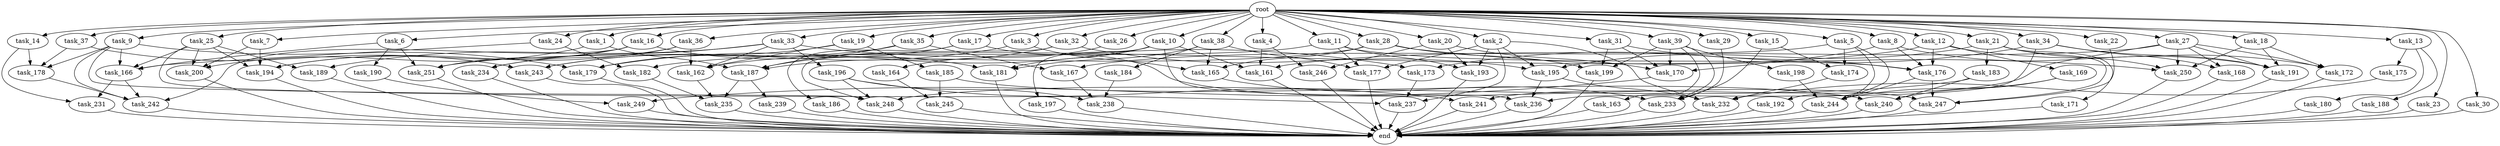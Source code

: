 digraph G {
  task_162 [size="21388937134.080002"];
  task_189 [size="9964324126.719999"];
  task_240 [size="10050223472.639999"];
  task_15 [size="10.240000"];
  task_185 [size="5497558138.880000"];
  task_161 [size="19756849561.600002"];
  task_9 [size="10.240000"];
  task_163 [size="2147483648.000000"];
  task_183 [size="2147483648.000000"];
  task_4 [size="10.240000"];
  task_179 [size="21045339750.400002"];
  task_166 [size="23880018165.760002"];
  task_13 [size="10.240000"];
  task_16 [size="10.240000"];
  task_14 [size="10.240000"];
  task_174 [size="5583457484.800000"];
  task_3 [size="10.240000"];
  task_235 [size="11424613007.360001"];
  task_192 [size="4209067950.080000"];
  task_5 [size="10.240000"];
  task_169 [size="343597383.680000"];
  task_199 [size="4638564679.680000"];
  task_20 [size="10.240000"];
  task_231 [size="11166914969.600000"];
  task_26 [size="10.240000"];
  task_28 [size="10.240000"];
  task_19 [size="10.240000"];
  task_175 [size="2147483648.000000"];
  task_233 [size="19069654794.240002"];
  task_2 [size="10.240000"];
  task_186 [size="8589934592.000000"];
  task_172 [size="5325759447.040000"];
  task_251 [size="15891378995.200001"];
  task_7 [size="10.240000"];
  task_176 [size="10136122818.559999"];
  task_25 [size="10.240000"];
  task_190 [size="8589934592.000000"];
  task_36 [size="10.240000"];
  task_31 [size="10.240000"];
  task_188 [size="2147483648.000000"];
  task_232 [size="4638564679.680000"];
  task_191 [size="11252814315.520000"];
  task_23 [size="10.240000"];
  task_165 [size="3865470566.400000"];
  task_194 [size="20787641712.639999"];
  task_238 [size="21045339750.400002"];
  task_193 [size="3264175144.960000"];
  task_237 [size="9105330667.520000"];
  task_29 [size="10.240000"];
  task_1 [size="10.240000"];
  task_197 [size="8589934592.000000"];
  task_195 [size="7129645711.360001"];
  task_173 [size="9363028705.280001"];
  task_246 [size="7301444403.200000"];
  task_236 [size="11510512353.280001"];
  task_171 [size="2147483648.000000"];
  task_198 [size="2147483648.000000"];
  task_184 [size="2147483648.000000"];
  task_244 [size="26886495272.959999"];
  task_24 [size="10.240000"];
  task_18 [size="10.240000"];
  task_181 [size="17695265259.520000"];
  task_167 [size="4552665333.760000"];
  task_243 [size="2491081031.680000"];
  task_249 [size="2748779069.440000"];
  task_242 [size="25082609008.639999"];
  task_170 [size="10136122818.559999"];
  task_245 [size="7301444403.200000"];
  task_32 [size="10.240000"];
  task_12 [size="10.240000"];
  task_22 [size="10.240000"];
  task_248 [size="18468359372.799999"];
  task_168 [size="4982162063.360000"];
  task_21 [size="10.240000"];
  task_177 [size="5068061409.280000"];
  task_164 [size="343597383.680000"];
  task_200 [size="7645041786.880000"];
  task_30 [size="10.240000"];
  task_39 [size="10.240000"];
  task_8 [size="10.240000"];
  task_34 [size="10.240000"];
  task_180 [size="2147483648.000000"];
  root [size="0.000000"];
  task_17 [size="10.240000"];
  end [size="0.000000"];
  task_178 [size="14688788152.320000"];
  task_196 [size="8589934592.000000"];
  task_27 [size="10.240000"];
  task_182 [size="9105330667.520000"];
  task_6 [size="10.240000"];
  task_37 [size="10.240000"];
  task_35 [size="10.240000"];
  task_33 [size="10.240000"];
  task_241 [size="11166914969.600000"];
  task_239 [size="6957847019.520000"];
  task_38 [size="10.240000"];
  task_234 [size="15547781611.520000"];
  task_10 [size="10.240000"];
  task_247 [size="23536420782.080002"];
  task_187 [size="13915694039.040001"];
  task_11 [size="10.240000"];
  task_250 [size="7473243095.040000"];

  task_162 -> task_235 [size="301989888.000000"];
  task_189 -> end [size="1.000000"];
  task_240 -> end [size="1.000000"];
  task_15 -> task_233 [size="134217728.000000"];
  task_15 -> task_174 [size="134217728.000000"];
  task_185 -> task_245 [size="411041792.000000"];
  task_185 -> task_240 [size="411041792.000000"];
  task_161 -> end [size="1.000000"];
  task_9 -> task_178 [size="679477248.000000"];
  task_9 -> task_179 [size="679477248.000000"];
  task_9 -> task_242 [size="679477248.000000"];
  task_9 -> task_166 [size="679477248.000000"];
  task_9 -> task_248 [size="679477248.000000"];
  task_163 -> end [size="1.000000"];
  task_183 -> task_248 [size="33554432.000000"];
  task_183 -> task_240 [size="33554432.000000"];
  task_4 -> task_246 [size="679477248.000000"];
  task_4 -> task_161 [size="679477248.000000"];
  task_179 -> end [size="1.000000"];
  task_166 -> task_231 [size="411041792.000000"];
  task_166 -> task_242 [size="411041792.000000"];
  task_13 -> task_180 [size="209715200.000000"];
  task_13 -> task_175 [size="209715200.000000"];
  task_13 -> task_188 [size="209715200.000000"];
  task_16 -> task_181 [size="679477248.000000"];
  task_16 -> task_242 [size="679477248.000000"];
  task_16 -> task_194 [size="679477248.000000"];
  task_16 -> task_251 [size="679477248.000000"];
  task_14 -> task_178 [size="679477248.000000"];
  task_14 -> task_231 [size="679477248.000000"];
  task_174 -> task_232 [size="134217728.000000"];
  task_3 -> task_243 [size="134217728.000000"];
  task_3 -> task_165 [size="134217728.000000"];
  task_235 -> end [size="1.000000"];
  task_192 -> end [size="1.000000"];
  task_5 -> task_167 [size="411041792.000000"];
  task_5 -> task_244 [size="411041792.000000"];
  task_5 -> task_192 [size="411041792.000000"];
  task_5 -> task_174 [size="411041792.000000"];
  task_169 -> task_244 [size="536870912.000000"];
  task_169 -> task_240 [size="536870912.000000"];
  task_199 -> end [size="1.000000"];
  task_20 -> task_246 [size="33554432.000000"];
  task_20 -> task_193 [size="33554432.000000"];
  task_20 -> task_170 [size="33554432.000000"];
  task_231 -> end [size="1.000000"];
  task_26 -> task_164 [size="33554432.000000"];
  task_28 -> task_250 [size="33554432.000000"];
  task_28 -> task_199 [size="33554432.000000"];
  task_28 -> task_165 [size="33554432.000000"];
  task_28 -> task_251 [size="33554432.000000"];
  task_19 -> task_162 [size="536870912.000000"];
  task_19 -> task_179 [size="536870912.000000"];
  task_19 -> task_185 [size="536870912.000000"];
  task_175 -> task_232 [size="33554432.000000"];
  task_233 -> end [size="1.000000"];
  task_2 -> task_232 [size="75497472.000000"];
  task_2 -> task_177 [size="75497472.000000"];
  task_2 -> task_195 [size="75497472.000000"];
  task_2 -> task_193 [size="75497472.000000"];
  task_2 -> task_237 [size="75497472.000000"];
  task_186 -> end [size="1.000000"];
  task_172 -> end [size="1.000000"];
  task_251 -> end [size="1.000000"];
  task_7 -> task_194 [size="536870912.000000"];
  task_7 -> task_200 [size="536870912.000000"];
  task_176 -> task_244 [size="838860800.000000"];
  task_176 -> task_247 [size="838860800.000000"];
  task_25 -> task_189 [size="134217728.000000"];
  task_25 -> task_194 [size="134217728.000000"];
  task_25 -> task_237 [size="134217728.000000"];
  task_25 -> task_200 [size="134217728.000000"];
  task_25 -> task_166 [size="134217728.000000"];
  task_190 -> task_249 [size="134217728.000000"];
  task_36 -> task_162 [size="679477248.000000"];
  task_36 -> task_194 [size="679477248.000000"];
  task_36 -> task_234 [size="679477248.000000"];
  task_31 -> task_176 [size="209715200.000000"];
  task_31 -> task_199 [size="209715200.000000"];
  task_31 -> task_170 [size="209715200.000000"];
  task_188 -> end [size="1.000000"];
  task_232 -> end [size="1.000000"];
  task_191 -> end [size="1.000000"];
  task_23 -> end [size="1.000000"];
  task_165 -> task_233 [size="838860800.000000"];
  task_194 -> end [size="1.000000"];
  task_238 -> end [size="1.000000"];
  task_193 -> end [size="1.000000"];
  task_237 -> end [size="1.000000"];
  task_29 -> task_233 [size="679477248.000000"];
  task_1 -> task_200 [size="75497472.000000"];
  task_1 -> task_187 [size="75497472.000000"];
  task_197 -> end [size="1.000000"];
  task_195 -> task_236 [size="209715200.000000"];
  task_195 -> task_232 [size="209715200.000000"];
  task_173 -> task_237 [size="679477248.000000"];
  task_246 -> end [size="1.000000"];
  task_236 -> end [size="1.000000"];
  task_171 -> end [size="1.000000"];
  task_198 -> task_244 [size="838860800.000000"];
  task_184 -> task_238 [size="838860800.000000"];
  task_244 -> end [size="1.000000"];
  task_24 -> task_182 [size="679477248.000000"];
  task_24 -> task_166 [size="679477248.000000"];
  task_18 -> task_250 [size="75497472.000000"];
  task_18 -> task_191 [size="75497472.000000"];
  task_18 -> task_172 [size="75497472.000000"];
  task_181 -> end [size="1.000000"];
  task_167 -> task_238 [size="536870912.000000"];
  task_243 -> end [size="1.000000"];
  task_249 -> end [size="1.000000"];
  task_242 -> end [size="1.000000"];
  task_170 -> task_249 [size="134217728.000000"];
  task_245 -> end [size="1.000000"];
  task_32 -> task_195 [size="411041792.000000"];
  task_32 -> task_248 [size="411041792.000000"];
  task_32 -> task_187 [size="411041792.000000"];
  task_12 -> task_162 [size="33554432.000000"];
  task_12 -> task_176 [size="33554432.000000"];
  task_12 -> task_169 [size="33554432.000000"];
  task_12 -> task_172 [size="33554432.000000"];
  task_22 -> task_247 [size="411041792.000000"];
  task_248 -> end [size="1.000000"];
  task_168 -> end [size="1.000000"];
  task_21 -> task_250 [size="209715200.000000"];
  task_21 -> task_183 [size="209715200.000000"];
  task_21 -> task_195 [size="209715200.000000"];
  task_21 -> task_171 [size="209715200.000000"];
  task_21 -> task_247 [size="209715200.000000"];
  task_177 -> end [size="1.000000"];
  task_164 -> task_245 [size="301989888.000000"];
  task_200 -> end [size="1.000000"];
  task_30 -> end [size="1.000000"];
  task_39 -> task_198 [size="209715200.000000"];
  task_39 -> task_199 [size="209715200.000000"];
  task_39 -> task_233 [size="209715200.000000"];
  task_39 -> task_170 [size="209715200.000000"];
  task_39 -> task_163 [size="209715200.000000"];
  task_8 -> task_176 [size="536870912.000000"];
  task_8 -> task_191 [size="536870912.000000"];
  task_8 -> task_170 [size="536870912.000000"];
  task_34 -> task_168 [size="75497472.000000"];
  task_34 -> task_236 [size="75497472.000000"];
  task_34 -> task_191 [size="75497472.000000"];
  task_34 -> task_173 [size="75497472.000000"];
  task_180 -> end [size="1.000000"];
  root -> task_39 [size="1.000000"];
  root -> task_26 [size="1.000000"];
  root -> task_8 [size="1.000000"];
  root -> task_34 [size="1.000000"];
  root -> task_28 [size="1.000000"];
  root -> task_15 [size="1.000000"];
  root -> task_29 [size="1.000000"];
  root -> task_17 [size="1.000000"];
  root -> task_9 [size="1.000000"];
  root -> task_6 [size="1.000000"];
  root -> task_2 [size="1.000000"];
  root -> task_10 [size="1.000000"];
  root -> task_27 [size="1.000000"];
  root -> task_7 [size="1.000000"];
  root -> task_4 [size="1.000000"];
  root -> task_24 [size="1.000000"];
  root -> task_25 [size="1.000000"];
  root -> task_18 [size="1.000000"];
  root -> task_20 [size="1.000000"];
  root -> task_35 [size="1.000000"];
  root -> task_13 [size="1.000000"];
  root -> task_31 [size="1.000000"];
  root -> task_14 [size="1.000000"];
  root -> task_1 [size="1.000000"];
  root -> task_23 [size="1.000000"];
  root -> task_11 [size="1.000000"];
  root -> task_3 [size="1.000000"];
  root -> task_37 [size="1.000000"];
  root -> task_32 [size="1.000000"];
  root -> task_5 [size="1.000000"];
  root -> task_12 [size="1.000000"];
  root -> task_38 [size="1.000000"];
  root -> task_22 [size="1.000000"];
  root -> task_19 [size="1.000000"];
  root -> task_33 [size="1.000000"];
  root -> task_36 [size="1.000000"];
  root -> task_21 [size="1.000000"];
  root -> task_16 [size="1.000000"];
  root -> task_30 [size="1.000000"];
  task_17 -> task_186 [size="838860800.000000"];
  task_17 -> task_247 [size="838860800.000000"];
  task_17 -> task_187 [size="838860800.000000"];
  task_178 -> task_242 [size="679477248.000000"];
  task_196 -> task_241 [size="679477248.000000"];
  task_196 -> task_238 [size="679477248.000000"];
  task_196 -> task_248 [size="679477248.000000"];
  task_27 -> task_168 [size="411041792.000000"];
  task_27 -> task_191 [size="411041792.000000"];
  task_27 -> task_172 [size="411041792.000000"];
  task_27 -> task_250 [size="411041792.000000"];
  task_27 -> task_161 [size="411041792.000000"];
  task_27 -> task_241 [size="411041792.000000"];
  task_182 -> task_235 [size="134217728.000000"];
  task_6 -> task_190 [size="838860800.000000"];
  task_6 -> task_166 [size="838860800.000000"];
  task_6 -> task_251 [size="838860800.000000"];
  task_37 -> task_178 [size="75497472.000000"];
  task_37 -> task_243 [size="75497472.000000"];
  task_35 -> task_167 [size="33554432.000000"];
  task_35 -> task_243 [size="33554432.000000"];
  task_35 -> task_187 [size="33554432.000000"];
  task_33 -> task_162 [size="838860800.000000"];
  task_33 -> task_189 [size="838860800.000000"];
  task_33 -> task_173 [size="838860800.000000"];
  task_33 -> task_234 [size="838860800.000000"];
  task_33 -> task_196 [size="838860800.000000"];
  task_241 -> end [size="1.000000"];
  task_239 -> end [size="1.000000"];
  task_38 -> task_181 [size="209715200.000000"];
  task_38 -> task_165 [size="209715200.000000"];
  task_38 -> task_177 [size="209715200.000000"];
  task_38 -> task_184 [size="209715200.000000"];
  task_234 -> end [size="1.000000"];
  task_10 -> task_197 [size="838860800.000000"];
  task_10 -> task_179 [size="838860800.000000"];
  task_10 -> task_161 [size="838860800.000000"];
  task_10 -> task_181 [size="838860800.000000"];
  task_10 -> task_236 [size="838860800.000000"];
  task_247 -> end [size="1.000000"];
  task_187 -> task_239 [size="679477248.000000"];
  task_187 -> task_235 [size="679477248.000000"];
  task_11 -> task_176 [size="209715200.000000"];
  task_11 -> task_177 [size="209715200.000000"];
  task_11 -> task_182 [size="209715200.000000"];
  task_11 -> task_193 [size="209715200.000000"];
  task_250 -> end [size="1.000000"];
}

